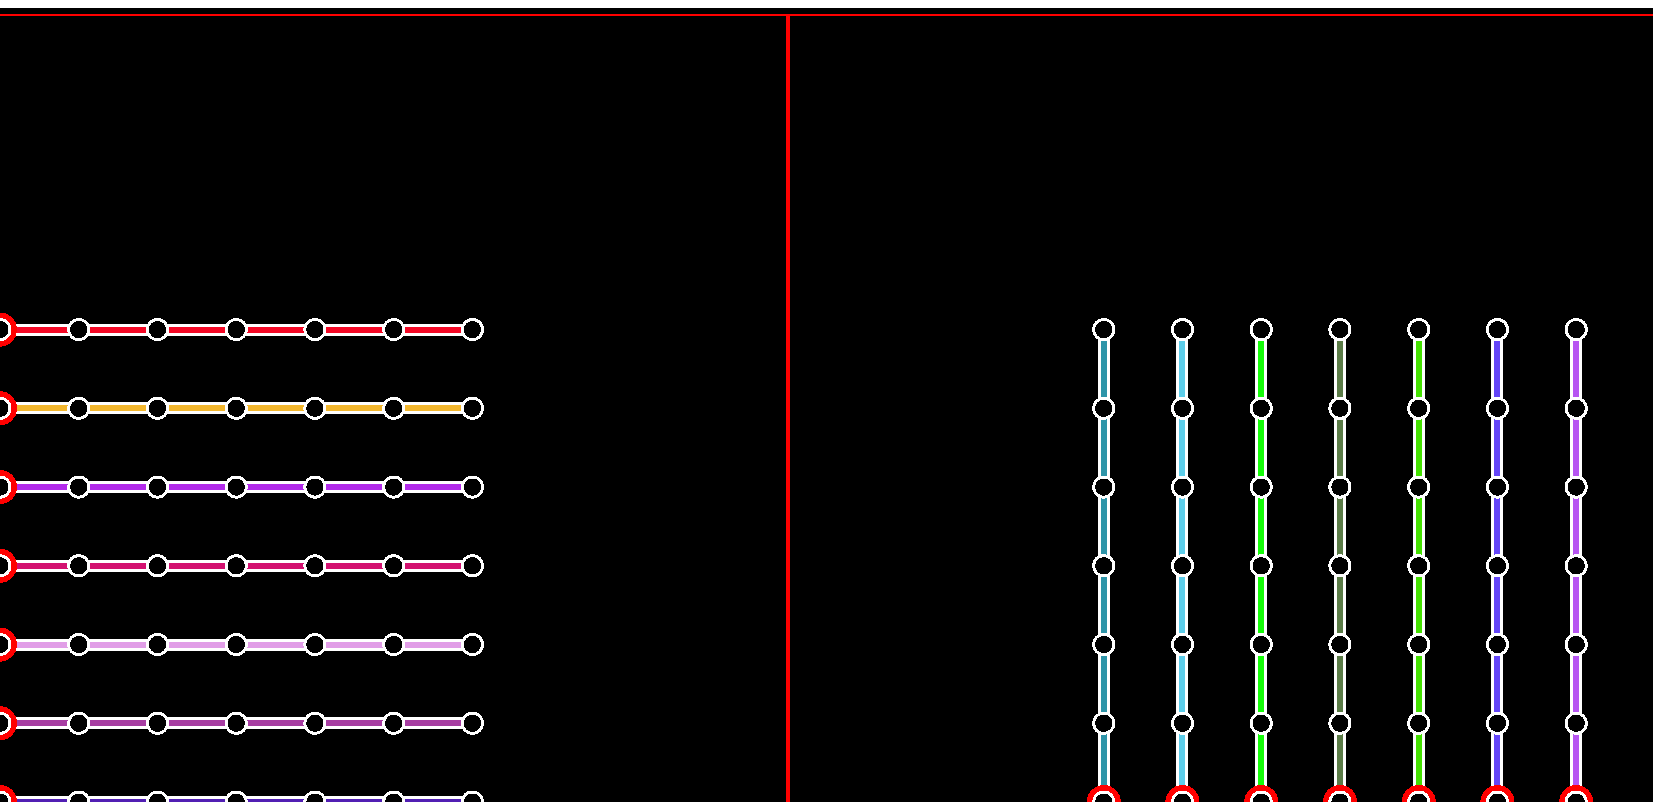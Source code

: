 beginfig(1);

    tracingonline := 1;
    N := 7;
    u := 1cm;

    def randomcolor = (uniformdeviate(1), uniformdeviate(1), uniformdeviate(1)) enddef;

    vardef sort_by_min(expr l)(suffix p) = 
        path swp;
        for i=0 upto l-1: 
            for j=i+1 upto l:
                if (ypart point 0 of p[i]) < (ypart point 0 of p[j]):
                    swp := p[i];
                    p[i] := p[j];
                    p[j] := swp;
                fi;
            endfor;
        endfor;
        p
    enddef;

    vardef build_line(expr d, offs) = 
        
        ii := 0;
        path pp[];
        pair r, q;
        pp[ii] := (0, offs);
        for i=0 upto N-1:
            q := point length(pp[ii]) of pp[ii] + d;
            r := (xpart q mod N, ypart q mod N);
            if q=r:
                pp[ii] := pp[ii]--r;
            else:
                ii := ii+1;
                pp[ii] := r;
            fi;
        endfor;
        pp := sort_by_min(ii-1)(pp);

        for i=0 upto ii:
            if odd i:
                pp[i] := reverse(pp[i]);
            fi
        endfor;

        path conn[];
        for i=0 upto ii-2:
            conn[i] := merge(pp[i], pp[i+1]);
        endfor;

        path qq;
        qq := pp[0] for i=1 upto ii-1: ..conn[i-1]..pp[i] endfor;

        qq
    enddef;

    vardef merge(expr p, q) =
        stretch := 6;
        pair d;

        if (length(p) > 0):
            d := stretch*unitvector(direction(length(p)) of p);
        else:
            d := -stretch*unitvector(direction 0 of q);
        fi;
        
        pair a,b;
        a := point length(p) of p;
        b := point 0 of q;
        
        a .. controls (a+d) and (b+d) .. b
    enddef;

    def drawit(expr p) = 
        draw p withpen pencircle scaled 4pt withcolor white;
        draw p withpen pencircle scaled 2pt withcolor randomcolor;
        draw point length(0) of p withcolor red withpen pencircle scaled 12pt;
    enddef;

    vardef drawpic(expr w) =

        path qq[];
        pair v;
        boolean rotate;
        rotate := false;
        v := (abs(xpart w), ypart w);
        if (xpart v < ypart v):
            v := (ypart v, xpart v);
            rotate := true;
        fi;

        for k=0 upto N-1:
            qq[k] := build_line(v, k);
        endfor;


        numeric min, max;
        min := 1000; max := 0;
        for k=0 upto N-1:
            if ypart(point 0 of qq[k]) < min:
                min := ypart point 0 of qq[k];
            fi;
            if ypart(point 0 of qq[k]) > min:
                max := ypart point 0 of qq[k];
            fi;
        endfor;
        pair inf; 
        inf := .5[(0,min),(0,max)] shifted (-5*unitvector(v));

        for k=0 upto N-1:
            % qq[k] := inf -- qq[k];
            if xpart w<0:
                qq[k] := qq[k] xscaled -1 shifted(N-1,0);
            fi;
            if rotate:
                qq[k] := qq[k] rotatedaround(((N-1)/2,(N-1)/2), 90);
            fi;
        endfor;

        for k=0 upto N-1:
            drawit(qq[k] scaled u);
        endfor;

        for i=0 upto N-1:
            for j=0 upto N-1:
                draw (i,j) scaled u withpen pencircle scaled 8pt withcolor white;
                draw (i,j) scaled u withpen pencircle scaled 6pt;
            endfor;
        endfor;

        path cc;
        cc := unitsquare xscaled 14u yscaled 14u;
        cc := cc shifted ((3u,3u) - center cc);
        draw cc withcolor red;

        picture p;
        p := currentpicture;
        currentpicture := nullpicture;

        p
    enddef;

    numeric shift;
    shift := 10u;

    picture pic[];

    pic[0] := drawpic((1,0));
    pic[1] := drawpic((0,1));
    pic[2] := drawpic((1,1));
    pic[3] := drawpic((-1,1));
    pic[4] := drawpic((2,1));
    pic[5] := drawpic((-2,1));
    pic[6] := drawpic((1,2));
    pic[7] := drawpic((-1,2));

    for i=1 upto 3:
        pic[i] := pic[i] shifted (xpart urcorner pic[i-1] - xpart ulcorner pic[i],0);
    endfor;
    pic[4] := pic[4] shifted (0,(ypart llcorner pic[4] - ypart ulcorner pic[4]));
    for i=5 upto 7:
        pic[i] := pic[i] shifted (xpart urcorner pic[i-1] - xpart ulcorner pic[i],(ypart llcorner pic[i] - ypart ulcorner pic[i]));
    endfor;

    for i=0 upto 7:
        draw pic[i];
    endfor;

    pic[6] := currentpicture;

    fill bbox currentpicture withcolor black;
    draw pic[6];

endfig;
end;